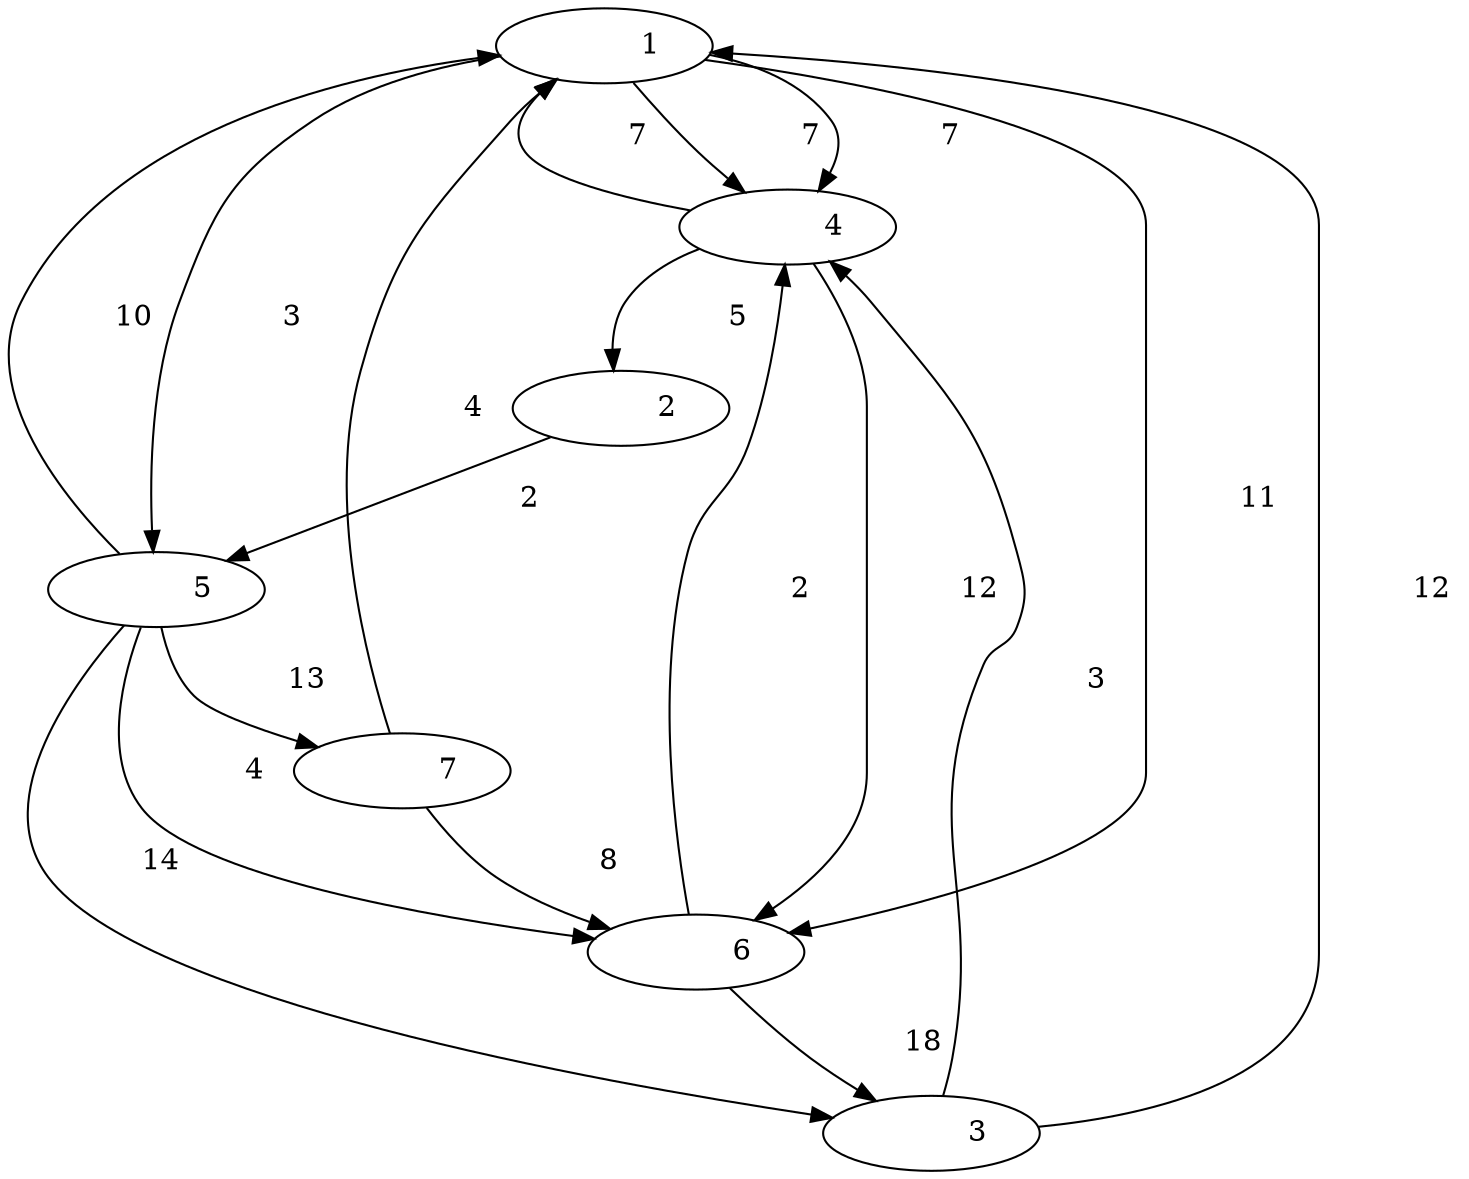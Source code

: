  digraph G {
           1 [label = "           1 "]
           1  ->            4  [label = "           7 ", dir = normal];
           1  ->            5  [label = "           3 ", dir = normal];
           1  ->            4  [label = "           7 ", dir = normal];
           1  ->            6  [label = "          11 ", dir = normal];
           2 [label = "           2 "]
           2  ->            5  [label = "           2 ", dir = normal];
           3 [label = "           3 "]
           3  ->            1  [label = "          12 ", dir = normal];
           3  ->            4  [label = "           3 ", dir = normal];
           4 [label = "           4 "]
           4  ->            2  [label = "           5 ", dir = normal];
           4  ->            6  [label = "          12 ", dir = normal];
           4  ->            1  [label = "           7 ", dir = normal];
           5 [label = "           5 "]
           5  ->            3  [label = "          14 ", dir = normal];
           5  ->            1  [label = "          10 ", dir = normal];
           5  ->            7  [label = "          13 ", dir = normal];
           5  ->            6  [label = "           4 ", dir = normal];
           6 [label = "           6 "]
           6  ->            4  [label = "           2 ", dir = normal];
           6  ->            3  [label = "          18 ", dir = normal];
           7 [label = "           7 "]
           7  ->            1  [label = "           4 ", dir = normal];
           7  ->            6  [label = "           8 ", dir = normal];
 }
